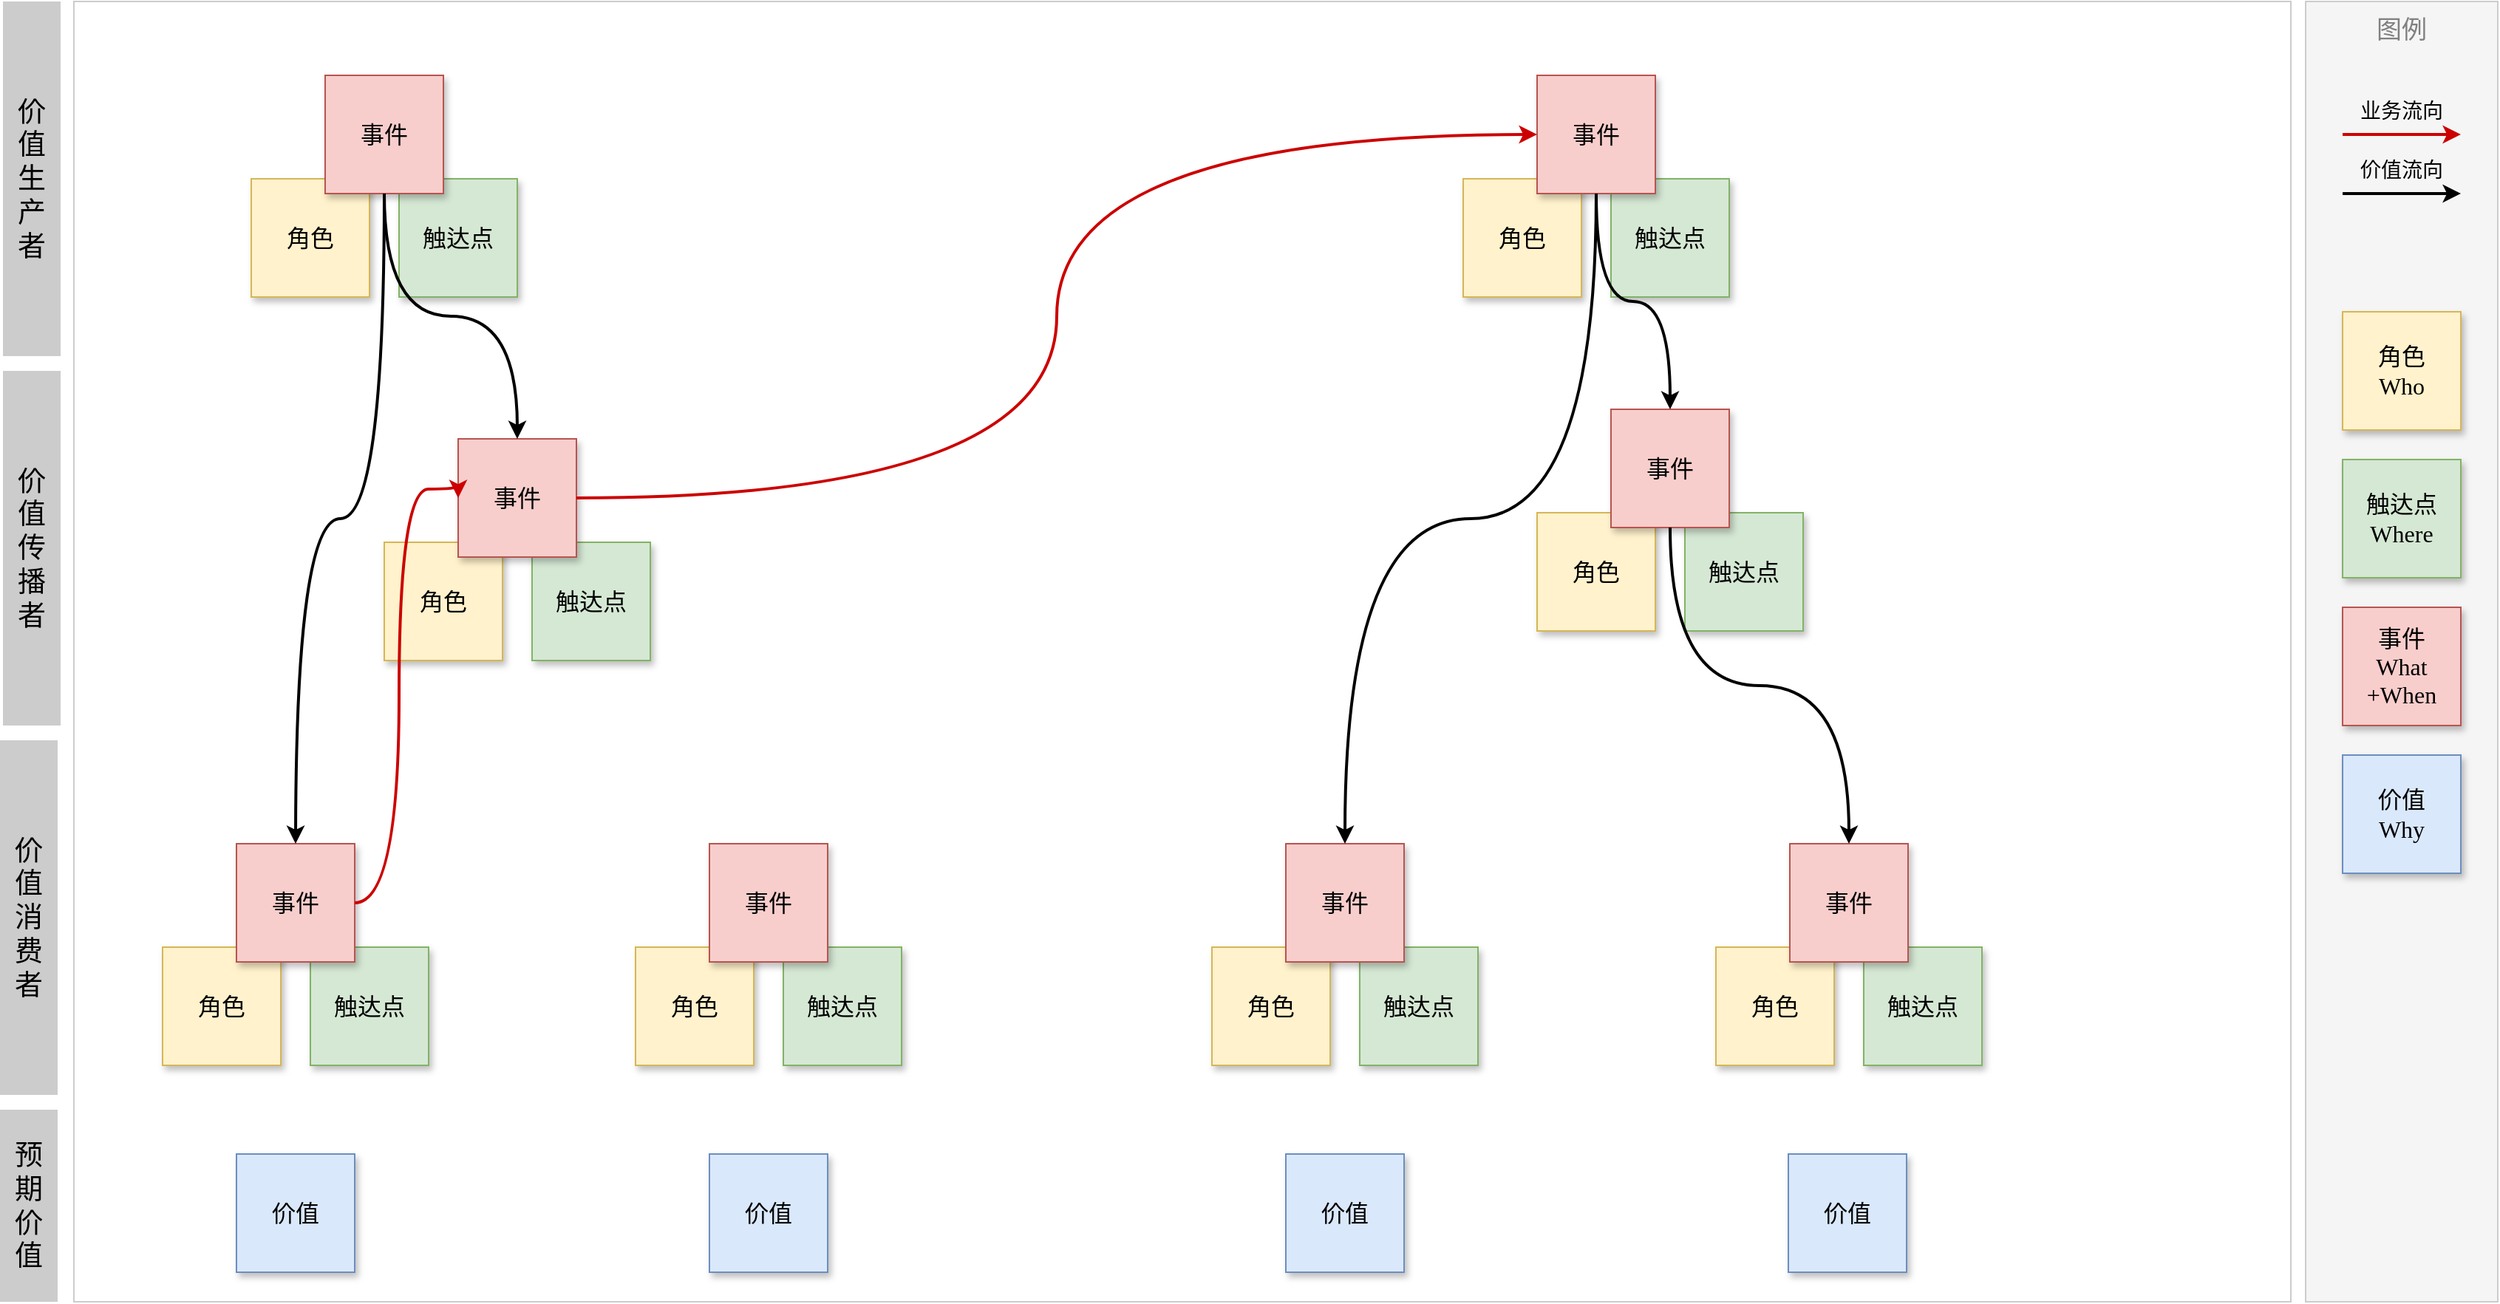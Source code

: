 <mxfile version="15.2.7" type="device" pages="2"><diagram id="4Q9TF3lznDVTkEvCDdlb" name="价值故事"><mxGraphModel dx="1580" dy="2362" grid="1" gridSize="10" guides="1" tooltips="1" connect="1" arrows="1" fold="1" page="1" pageScale="1" pageWidth="827" pageHeight="1169" math="0" shadow="0"><root><mxCell id="0"/><mxCell id="1" parent="0"/><mxCell id="bpDGhnPp3fPbOnquEx1t-83" value="" style="rounded=0;whiteSpace=wrap;html=1;sketch=0;fontFamily=京东朗正体;fontSize=19;strokeWidth=1;fillColor=none;strokeColor=#CCCCCC;" parent="1" vertex="1"><mxGeometry x="130" y="-860" width="1500" height="880" as="geometry"/></mxCell><mxCell id="bpDGhnPp3fPbOnquEx1t-13" value="" style="group" parent="1" vertex="1" connectable="0"><mxGeometry x="1640" y="-860" width="130" height="880" as="geometry"/></mxCell><mxCell id="bpDGhnPp3fPbOnquEx1t-1" value="" style="rounded=0;whiteSpace=wrap;html=1;shadow=0;glass=0;sketch=0;fontFamily=京东朗正;fontSize=16;fillColor=#f5f5f5;strokeWidth=1;strokeColor=#CCCCCC;fontColor=#333333;" parent="bpDGhnPp3fPbOnquEx1t-13" vertex="1"><mxGeometry width="130" height="880" as="geometry"/></mxCell><mxCell id="3SkN5idlx2916w4DAsXx-9" value="角色&lt;br&gt;Who" style="whiteSpace=wrap;html=1;aspect=fixed;fillColor=#fff2cc;strokeColor=#d6b656;shadow=1;sketch=0;glass=0;fontSize=16;fontFamily=京东朗正体;" parent="bpDGhnPp3fPbOnquEx1t-13" vertex="1"><mxGeometry x="25" y="210" width="80" height="80" as="geometry"/></mxCell><mxCell id="3SkN5idlx2916w4DAsXx-10" value="事件&lt;br&gt;What&lt;br&gt;+When" style="whiteSpace=wrap;html=1;aspect=fixed;fillColor=#f8cecc;strokeColor=#b85450;shadow=1;sketch=0;glass=0;fontSize=16;fontFamily=京东朗正体;" parent="bpDGhnPp3fPbOnquEx1t-13" vertex="1"><mxGeometry x="25" y="410" width="80" height="80" as="geometry"/></mxCell><mxCell id="3SkN5idlx2916w4DAsXx-11" value="价值&lt;br&gt;Why" style="whiteSpace=wrap;html=1;aspect=fixed;fillColor=#dae8fc;strokeColor=#6c8ebf;shadow=1;sketch=0;glass=0;fontSize=16;fontFamily=京东朗正体;" parent="bpDGhnPp3fPbOnquEx1t-13" vertex="1"><mxGeometry x="25" y="510" width="80" height="80" as="geometry"/></mxCell><mxCell id="3SkN5idlx2916w4DAsXx-13" value="触达点&lt;br&gt;Where" style="whiteSpace=wrap;html=1;aspect=fixed;fillColor=#d5e8d4;strokeColor=#82b366;shadow=1;sketch=0;glass=0;fontSize=16;fontFamily=京东朗正体;" parent="bpDGhnPp3fPbOnquEx1t-13" vertex="1"><mxGeometry x="25" y="310" width="80" height="80" as="geometry"/></mxCell><mxCell id="bpDGhnPp3fPbOnquEx1t-4" value="图例" style="text;html=1;strokeColor=none;fillColor=none;align=center;verticalAlign=middle;whiteSpace=wrap;rounded=0;sketch=0;fontFamily=京东朗正体;fontSize=17;fontColor=#808080;" parent="bpDGhnPp3fPbOnquEx1t-13" vertex="1"><mxGeometry width="130" height="40" as="geometry"/></mxCell><mxCell id="bpDGhnPp3fPbOnquEx1t-8" value="" style="curved=1;endArrow=classic;html=1;fontFamily=京东朗正;fontSize=16;strokeColor=#000000;strokeWidth=2;sketch=0;anchorPointDirection=1;exitX=1;exitY=0.5;exitDx=0;exitDy=0;edgeStyle=orthogonalEdgeStyle;" parent="bpDGhnPp3fPbOnquEx1t-13" edge="1"><mxGeometry width="50" height="50" relative="1" as="geometry"><mxPoint x="25" y="130" as="sourcePoint"/><mxPoint x="105" y="130" as="targetPoint"/></mxGeometry></mxCell><mxCell id="bpDGhnPp3fPbOnquEx1t-9" value="价值流向" style="text;html=1;strokeColor=none;fillColor=none;align=center;verticalAlign=middle;whiteSpace=wrap;rounded=0;sketch=0;fontFamily=京东朗正体;fontSize=14;fontColor=#000000;" parent="bpDGhnPp3fPbOnquEx1t-13" vertex="1"><mxGeometry y="105" width="130" height="20" as="geometry"/></mxCell><mxCell id="bpDGhnPp3fPbOnquEx1t-10" value="" style="curved=1;endArrow=classic;html=1;fontFamily=京东朗正;fontSize=16;strokeColor=#CC0000;strokeWidth=2;sketch=0;anchorPointDirection=1;exitX=1;exitY=0.5;exitDx=0;exitDy=0;edgeStyle=orthogonalEdgeStyle;" parent="bpDGhnPp3fPbOnquEx1t-13" edge="1"><mxGeometry width="50" height="50" relative="1" as="geometry"><mxPoint x="25" y="90" as="sourcePoint"/><mxPoint x="105" y="90" as="targetPoint"/></mxGeometry></mxCell><mxCell id="bpDGhnPp3fPbOnquEx1t-11" value="业务流向" style="text;html=1;strokeColor=none;fillColor=none;align=center;verticalAlign=middle;whiteSpace=wrap;rounded=0;sketch=0;fontFamily=京东朗正体;fontSize=14;fontColor=#000000;" parent="bpDGhnPp3fPbOnquEx1t-13" vertex="1"><mxGeometry y="65" width="130" height="20" as="geometry"/></mxCell><mxCell id="bpDGhnPp3fPbOnquEx1t-30" value="价值" style="whiteSpace=wrap;html=1;aspect=fixed;fillColor=#dae8fc;strokeColor=#6c8ebf;shadow=1;sketch=0;glass=0;fontSize=16;fontFamily=京东朗正体;" parent="1" vertex="1"><mxGeometry x="240" y="-80" width="80" height="80" as="geometry"/></mxCell><mxCell id="bpDGhnPp3fPbOnquEx1t-31" value="价值" style="whiteSpace=wrap;html=1;aspect=fixed;fillColor=#dae8fc;strokeColor=#6c8ebf;shadow=1;sketch=0;glass=0;fontSize=16;fontFamily=京东朗正体;" parent="1" vertex="1"><mxGeometry x="560" y="-80" width="80" height="80" as="geometry"/></mxCell><mxCell id="bpDGhnPp3fPbOnquEx1t-32" value="价值" style="whiteSpace=wrap;html=1;aspect=fixed;fillColor=#dae8fc;strokeColor=#6c8ebf;shadow=1;sketch=0;glass=0;fontSize=16;fontFamily=京东朗正体;" parent="1" vertex="1"><mxGeometry x="950" y="-80" width="80" height="80" as="geometry"/></mxCell><mxCell id="bpDGhnPp3fPbOnquEx1t-33" value="价值" style="whiteSpace=wrap;html=1;aspect=fixed;fillColor=#dae8fc;strokeColor=#6c8ebf;shadow=1;sketch=0;glass=0;fontSize=16;fontFamily=京东朗正体;" parent="1" vertex="1"><mxGeometry x="1290" y="-80" width="80" height="80" as="geometry"/></mxCell><mxCell id="bpDGhnPp3fPbOnquEx1t-35" value="预期价值" style="rounded=0;whiteSpace=wrap;html=1;sketch=0;fontFamily=京东朗正体;fontSize=19;fontColor=#000000;strokeColor=none;strokeWidth=1;fillColor=#CCCCCC;" parent="1" vertex="1"><mxGeometry x="80" y="-110" width="39" height="130" as="geometry"/></mxCell><mxCell id="bpDGhnPp3fPbOnquEx1t-36" value="价值消费者" style="rounded=0;whiteSpace=wrap;html=1;sketch=0;fontFamily=京东朗正体;fontSize=19;fontColor=#000000;strokeColor=none;strokeWidth=1;fillColor=#CCCCCC;" parent="1" vertex="1"><mxGeometry x="80" y="-360" width="39" height="240" as="geometry"/></mxCell><mxCell id="bpDGhnPp3fPbOnquEx1t-41" value="" style="group" parent="1" vertex="1" connectable="0"><mxGeometry x="190" y="-290" width="180" height="150" as="geometry"/></mxCell><mxCell id="bpDGhnPp3fPbOnquEx1t-37" value="角色" style="whiteSpace=wrap;html=1;aspect=fixed;fillColor=#fff2cc;strokeColor=#d6b656;shadow=1;sketch=0;glass=0;fontSize=16;fontFamily=京东朗正体;" parent="bpDGhnPp3fPbOnquEx1t-41" vertex="1"><mxGeometry y="70" width="80" height="80" as="geometry"/></mxCell><mxCell id="bpDGhnPp3fPbOnquEx1t-39" value="触达点" style="whiteSpace=wrap;html=1;aspect=fixed;fillColor=#d5e8d4;strokeColor=#82b366;shadow=1;sketch=0;glass=0;fontSize=16;fontFamily=京东朗正体;" parent="bpDGhnPp3fPbOnquEx1t-41" vertex="1"><mxGeometry x="100" y="70" width="80" height="80" as="geometry"/></mxCell><mxCell id="bpDGhnPp3fPbOnquEx1t-40" value="事件" style="whiteSpace=wrap;html=1;aspect=fixed;fillColor=#f8cecc;strokeColor=#b85450;shadow=1;sketch=0;glass=0;fontSize=16;fontFamily=京东朗正体;" parent="bpDGhnPp3fPbOnquEx1t-41" vertex="1"><mxGeometry x="50" width="80" height="80" as="geometry"/></mxCell><mxCell id="bpDGhnPp3fPbOnquEx1t-42" value="" style="group" parent="1" vertex="1" connectable="0"><mxGeometry x="510" y="-290" width="180" height="150" as="geometry"/></mxCell><mxCell id="bpDGhnPp3fPbOnquEx1t-43" value="角色" style="whiteSpace=wrap;html=1;aspect=fixed;fillColor=#fff2cc;strokeColor=#d6b656;shadow=1;sketch=0;glass=0;fontSize=16;fontFamily=京东朗正体;" parent="bpDGhnPp3fPbOnquEx1t-42" vertex="1"><mxGeometry y="70" width="80" height="80" as="geometry"/></mxCell><mxCell id="bpDGhnPp3fPbOnquEx1t-44" value="触达点" style="whiteSpace=wrap;html=1;aspect=fixed;fillColor=#d5e8d4;strokeColor=#82b366;shadow=1;sketch=0;glass=0;fontSize=16;fontFamily=京东朗正体;" parent="bpDGhnPp3fPbOnquEx1t-42" vertex="1"><mxGeometry x="100" y="70" width="80" height="80" as="geometry"/></mxCell><mxCell id="bpDGhnPp3fPbOnquEx1t-45" value="事件" style="whiteSpace=wrap;html=1;aspect=fixed;fillColor=#f8cecc;strokeColor=#b85450;shadow=1;sketch=0;glass=0;fontSize=16;fontFamily=京东朗正体;" parent="bpDGhnPp3fPbOnquEx1t-42" vertex="1"><mxGeometry x="50" width="80" height="80" as="geometry"/></mxCell><mxCell id="bpDGhnPp3fPbOnquEx1t-46" value="" style="group" parent="1" vertex="1" connectable="0"><mxGeometry x="900" y="-290" width="180" height="150" as="geometry"/></mxCell><mxCell id="bpDGhnPp3fPbOnquEx1t-47" value="角色" style="whiteSpace=wrap;html=1;aspect=fixed;fillColor=#fff2cc;strokeColor=#d6b656;shadow=1;sketch=0;glass=0;fontSize=16;fontFamily=京东朗正体;" parent="bpDGhnPp3fPbOnquEx1t-46" vertex="1"><mxGeometry y="70" width="80" height="80" as="geometry"/></mxCell><mxCell id="bpDGhnPp3fPbOnquEx1t-48" value="触达点" style="whiteSpace=wrap;html=1;aspect=fixed;fillColor=#d5e8d4;strokeColor=#82b366;shadow=1;sketch=0;glass=0;fontSize=16;fontFamily=京东朗正体;" parent="bpDGhnPp3fPbOnquEx1t-46" vertex="1"><mxGeometry x="100" y="70" width="80" height="80" as="geometry"/></mxCell><mxCell id="bpDGhnPp3fPbOnquEx1t-49" value="事件" style="whiteSpace=wrap;html=1;aspect=fixed;fillColor=#f8cecc;strokeColor=#b85450;shadow=1;sketch=0;glass=0;fontSize=16;fontFamily=京东朗正体;" parent="bpDGhnPp3fPbOnquEx1t-46" vertex="1"><mxGeometry x="50" width="80" height="80" as="geometry"/></mxCell><mxCell id="bpDGhnPp3fPbOnquEx1t-50" value="" style="group" parent="1" vertex="1" connectable="0"><mxGeometry x="1241" y="-290" width="180" height="150" as="geometry"/></mxCell><mxCell id="bpDGhnPp3fPbOnquEx1t-51" value="角色" style="whiteSpace=wrap;html=1;aspect=fixed;fillColor=#fff2cc;strokeColor=#d6b656;shadow=1;sketch=0;glass=0;fontSize=16;fontFamily=京东朗正体;" parent="bpDGhnPp3fPbOnquEx1t-50" vertex="1"><mxGeometry y="70" width="80" height="80" as="geometry"/></mxCell><mxCell id="bpDGhnPp3fPbOnquEx1t-52" value="触达点" style="whiteSpace=wrap;html=1;aspect=fixed;fillColor=#d5e8d4;strokeColor=#82b366;shadow=1;sketch=0;glass=0;fontSize=16;fontFamily=京东朗正体;" parent="bpDGhnPp3fPbOnquEx1t-50" vertex="1"><mxGeometry x="100" y="70" width="80" height="80" as="geometry"/></mxCell><mxCell id="bpDGhnPp3fPbOnquEx1t-53" value="事件" style="whiteSpace=wrap;html=1;aspect=fixed;fillColor=#f8cecc;strokeColor=#b85450;shadow=1;sketch=0;glass=0;fontSize=16;fontFamily=京东朗正体;" parent="bpDGhnPp3fPbOnquEx1t-50" vertex="1"><mxGeometry x="50" width="80" height="80" as="geometry"/></mxCell><mxCell id="bpDGhnPp3fPbOnquEx1t-54" value="" style="group" parent="1" vertex="1" connectable="0"><mxGeometry x="340" y="-564" width="180" height="150" as="geometry"/></mxCell><mxCell id="bpDGhnPp3fPbOnquEx1t-55" value="角色" style="whiteSpace=wrap;html=1;aspect=fixed;fillColor=#fff2cc;strokeColor=#d6b656;shadow=1;sketch=0;glass=0;fontSize=16;fontFamily=京东朗正体;" parent="bpDGhnPp3fPbOnquEx1t-54" vertex="1"><mxGeometry y="70" width="80" height="80" as="geometry"/></mxCell><mxCell id="bpDGhnPp3fPbOnquEx1t-56" value="触达点" style="whiteSpace=wrap;html=1;aspect=fixed;fillColor=#d5e8d4;strokeColor=#82b366;shadow=1;sketch=0;glass=0;fontSize=16;fontFamily=京东朗正体;" parent="bpDGhnPp3fPbOnquEx1t-54" vertex="1"><mxGeometry x="100" y="70" width="80" height="80" as="geometry"/></mxCell><mxCell id="bpDGhnPp3fPbOnquEx1t-57" value="事件" style="whiteSpace=wrap;html=1;aspect=fixed;fillColor=#f8cecc;strokeColor=#b85450;shadow=1;sketch=0;glass=0;fontSize=16;fontFamily=京东朗正体;" parent="bpDGhnPp3fPbOnquEx1t-54" vertex="1"><mxGeometry x="50" width="80" height="80" as="geometry"/></mxCell><mxCell id="bpDGhnPp3fPbOnquEx1t-58" value="" style="group" parent="1" vertex="1" connectable="0"><mxGeometry x="250" y="-810" width="180" height="150" as="geometry"/></mxCell><mxCell id="bpDGhnPp3fPbOnquEx1t-59" value="角色" style="whiteSpace=wrap;html=1;aspect=fixed;fillColor=#fff2cc;strokeColor=#d6b656;shadow=1;sketch=0;glass=0;fontSize=16;fontFamily=京东朗正体;" parent="bpDGhnPp3fPbOnquEx1t-58" vertex="1"><mxGeometry y="70" width="80" height="80" as="geometry"/></mxCell><mxCell id="bpDGhnPp3fPbOnquEx1t-60" value="触达点" style="whiteSpace=wrap;html=1;aspect=fixed;fillColor=#d5e8d4;strokeColor=#82b366;shadow=1;sketch=0;glass=0;fontSize=16;fontFamily=京东朗正体;" parent="bpDGhnPp3fPbOnquEx1t-58" vertex="1"><mxGeometry x="100" y="70" width="80" height="80" as="geometry"/></mxCell><mxCell id="bpDGhnPp3fPbOnquEx1t-61" value="事件" style="whiteSpace=wrap;html=1;aspect=fixed;fillColor=#f8cecc;strokeColor=#b85450;shadow=1;sketch=0;glass=0;fontSize=16;fontFamily=京东朗正体;" parent="bpDGhnPp3fPbOnquEx1t-58" vertex="1"><mxGeometry x="50" width="80" height="80" as="geometry"/></mxCell><mxCell id="bpDGhnPp3fPbOnquEx1t-62" value="" style="curved=1;endArrow=classic;html=1;fontFamily=京东朗正;fontSize=16;strokeColor=#000000;strokeWidth=2;sketch=0;anchorPointDirection=1;exitX=0.5;exitY=1;exitDx=0;exitDy=0;entryX=0.5;entryY=0;entryDx=0;entryDy=0;edgeStyle=orthogonalEdgeStyle;" parent="1" source="bpDGhnPp3fPbOnquEx1t-61" target="bpDGhnPp3fPbOnquEx1t-57" edge="1"><mxGeometry width="50" height="50" relative="1" as="geometry"><mxPoint x="660.0" y="-620" as="sourcePoint"/><mxPoint x="740.0" y="-620" as="targetPoint"/></mxGeometry></mxCell><mxCell id="bpDGhnPp3fPbOnquEx1t-63" value="" style="curved=1;endArrow=classic;html=1;fontFamily=京东朗正;fontSize=16;strokeColor=#000000;strokeWidth=2;sketch=0;anchorPointDirection=1;exitX=0.5;exitY=1;exitDx=0;exitDy=0;edgeStyle=orthogonalEdgeStyle;" parent="1" source="bpDGhnPp3fPbOnquEx1t-61" edge="1"><mxGeometry width="50" height="50" relative="1" as="geometry"><mxPoint x="350" y="-750" as="sourcePoint"/><mxPoint x="280" y="-290" as="targetPoint"/></mxGeometry></mxCell><mxCell id="bpDGhnPp3fPbOnquEx1t-64" value="" style="group" parent="1" vertex="1" connectable="0"><mxGeometry x="1070" y="-810" width="180" height="150" as="geometry"/></mxCell><mxCell id="bpDGhnPp3fPbOnquEx1t-65" value="角色" style="whiteSpace=wrap;html=1;aspect=fixed;fillColor=#fff2cc;strokeColor=#d6b656;shadow=1;sketch=0;glass=0;fontSize=16;fontFamily=京东朗正体;" parent="bpDGhnPp3fPbOnquEx1t-64" vertex="1"><mxGeometry y="70" width="80" height="80" as="geometry"/></mxCell><mxCell id="bpDGhnPp3fPbOnquEx1t-66" value="触达点" style="whiteSpace=wrap;html=1;aspect=fixed;fillColor=#d5e8d4;strokeColor=#82b366;shadow=1;sketch=0;glass=0;fontSize=16;fontFamily=京东朗正体;" parent="bpDGhnPp3fPbOnquEx1t-64" vertex="1"><mxGeometry x="100" y="70" width="80" height="80" as="geometry"/></mxCell><mxCell id="bpDGhnPp3fPbOnquEx1t-67" value="事件" style="whiteSpace=wrap;html=1;aspect=fixed;fillColor=#f8cecc;strokeColor=#b85450;shadow=1;sketch=0;glass=0;fontSize=16;fontFamily=京东朗正体;" parent="bpDGhnPp3fPbOnquEx1t-64" vertex="1"><mxGeometry x="50" width="80" height="80" as="geometry"/></mxCell><mxCell id="bpDGhnPp3fPbOnquEx1t-68" value="" style="group" parent="1" vertex="1" connectable="0"><mxGeometry x="1120" y="-584" width="180" height="150" as="geometry"/></mxCell><mxCell id="bpDGhnPp3fPbOnquEx1t-69" value="角色" style="whiteSpace=wrap;html=1;aspect=fixed;fillColor=#fff2cc;strokeColor=#d6b656;shadow=1;sketch=0;glass=0;fontSize=16;fontFamily=京东朗正体;" parent="bpDGhnPp3fPbOnquEx1t-68" vertex="1"><mxGeometry y="70" width="80" height="80" as="geometry"/></mxCell><mxCell id="bpDGhnPp3fPbOnquEx1t-70" value="触达点" style="whiteSpace=wrap;html=1;aspect=fixed;fillColor=#d5e8d4;strokeColor=#82b366;shadow=1;sketch=0;glass=0;fontSize=16;fontFamily=京东朗正体;" parent="bpDGhnPp3fPbOnquEx1t-68" vertex="1"><mxGeometry x="100" y="70" width="80" height="80" as="geometry"/></mxCell><mxCell id="bpDGhnPp3fPbOnquEx1t-71" value="事件" style="whiteSpace=wrap;html=1;aspect=fixed;fillColor=#f8cecc;strokeColor=#b85450;shadow=1;sketch=0;glass=0;fontSize=16;fontFamily=京东朗正体;" parent="bpDGhnPp3fPbOnquEx1t-68" vertex="1"><mxGeometry x="50" width="80" height="80" as="geometry"/></mxCell><mxCell id="bpDGhnPp3fPbOnquEx1t-76" value="" style="curved=1;endArrow=classic;html=1;fontFamily=京东朗正;fontSize=16;strokeColor=#000000;strokeWidth=2;sketch=0;anchorPointDirection=1;exitX=0.5;exitY=1;exitDx=0;exitDy=0;entryX=0.5;entryY=0;entryDx=0;entryDy=0;edgeStyle=orthogonalEdgeStyle;" parent="1" source="bpDGhnPp3fPbOnquEx1t-67" target="bpDGhnPp3fPbOnquEx1t-71" edge="1"><mxGeometry width="50" height="50" relative="1" as="geometry"><mxPoint x="350" y="-750" as="sourcePoint"/><mxPoint x="440" y="-560" as="targetPoint"/></mxGeometry></mxCell><mxCell id="bpDGhnPp3fPbOnquEx1t-77" value="" style="curved=1;endArrow=classic;html=1;fontFamily=京东朗正;fontSize=16;strokeColor=#000000;strokeWidth=2;sketch=0;anchorPointDirection=1;exitX=0.5;exitY=1;exitDx=0;exitDy=0;entryX=0.5;entryY=0;entryDx=0;entryDy=0;edgeStyle=orthogonalEdgeStyle;" parent="1" source="bpDGhnPp3fPbOnquEx1t-71" target="bpDGhnPp3fPbOnquEx1t-53" edge="1"><mxGeometry width="50" height="50" relative="1" as="geometry"><mxPoint x="1170" y="-750" as="sourcePoint"/><mxPoint x="1220" y="-580" as="targetPoint"/></mxGeometry></mxCell><mxCell id="bpDGhnPp3fPbOnquEx1t-78" value="" style="curved=1;endArrow=classic;html=1;fontFamily=京东朗正;fontSize=16;strokeColor=#000000;strokeWidth=2;sketch=0;anchorPointDirection=1;exitX=0.5;exitY=1;exitDx=0;exitDy=0;edgeStyle=orthogonalEdgeStyle;entryX=0.5;entryY=0;entryDx=0;entryDy=0;" parent="1" source="bpDGhnPp3fPbOnquEx1t-67" target="bpDGhnPp3fPbOnquEx1t-49" edge="1"><mxGeometry width="50" height="50" relative="1" as="geometry"><mxPoint x="1220" y="-500" as="sourcePoint"/><mxPoint x="1050" y="-330" as="targetPoint"/></mxGeometry></mxCell><mxCell id="bpDGhnPp3fPbOnquEx1t-79" value="" style="curved=1;endArrow=classic;html=1;fontFamily=京东朗正;fontSize=16;strokeColor=#CC0000;strokeWidth=2;sketch=0;anchorPointDirection=1;exitX=1;exitY=0.5;exitDx=0;exitDy=0;edgeStyle=orthogonalEdgeStyle;entryX=0;entryY=0.5;entryDx=0;entryDy=0;" parent="1" source="bpDGhnPp3fPbOnquEx1t-57" target="bpDGhnPp3fPbOnquEx1t-67" edge="1"><mxGeometry width="50" height="50" relative="1" as="geometry"><mxPoint x="660.0" y="-650" as="sourcePoint"/><mxPoint x="905" y="-650" as="targetPoint"/></mxGeometry></mxCell><mxCell id="bpDGhnPp3fPbOnquEx1t-80" value="" style="curved=1;endArrow=classic;html=1;fontFamily=京东朗正;fontSize=16;strokeColor=#CC0000;strokeWidth=2;sketch=0;anchorPointDirection=1;exitX=1;exitY=0.5;exitDx=0;exitDy=0;edgeStyle=orthogonalEdgeStyle;entryX=0;entryY=0.5;entryDx=0;entryDy=0;" parent="1" source="bpDGhnPp3fPbOnquEx1t-40" target="bpDGhnPp3fPbOnquEx1t-57" edge="1"><mxGeometry width="50" height="50" relative="1" as="geometry"><mxPoint x="480" y="-520" as="sourcePoint"/><mxPoint x="1130" y="-790" as="targetPoint"/><Array as="points"><mxPoint x="350" y="-250"/><mxPoint x="350" y="-530"/></Array></mxGeometry></mxCell><mxCell id="bpDGhnPp3fPbOnquEx1t-81" value="价值传播者" style="rounded=0;whiteSpace=wrap;html=1;sketch=0;fontFamily=京东朗正体;fontSize=19;fontColor=#000000;strokeColor=none;strokeWidth=1;fillColor=#CCCCCC;" parent="1" vertex="1"><mxGeometry x="82" y="-610" width="39" height="240" as="geometry"/></mxCell><mxCell id="bpDGhnPp3fPbOnquEx1t-82" value="价值生产者" style="rounded=0;whiteSpace=wrap;html=1;sketch=0;fontFamily=京东朗正体;fontSize=19;fontColor=#000000;strokeColor=none;strokeWidth=1;fillColor=#CCCCCC;" parent="1" vertex="1"><mxGeometry x="82" y="-860" width="39" height="240" as="geometry"/></mxCell></root></mxGraphModel></diagram><diagram name="领域故事" id="5EuLv_1qztmJRpXk5cUI"><mxGraphModel dx="1843" dy="2561" grid="1" gridSize="10" guides="1" tooltips="1" connect="1" arrows="1" fold="1" page="1" pageScale="1" pageWidth="827" pageHeight="1169" math="0" shadow="0"><root><mxCell id="u30Eq78EmsPnJdgFToXr-0"/><mxCell id="u30Eq78EmsPnJdgFToXr-1" parent="u30Eq78EmsPnJdgFToXr-0"/><mxCell id="5rHZGvarsXiVJbwUiGUU-30" value="" style="rounded=0;whiteSpace=wrap;html=1;sketch=0;fontFamily=京东朗正体;fontSize=19;strokeWidth=1;fillColor=none;strokeColor=#CCCCCC;" parent="u30Eq78EmsPnJdgFToXr-1" vertex="1"><mxGeometry x="210" y="-860" width="290" height="880" as="geometry"/></mxCell><mxCell id="u30Eq78EmsPnJdgFToXr-2" value="" style="rounded=0;whiteSpace=wrap;html=1;sketch=0;fontFamily=京东朗正体;fontSize=19;strokeWidth=1;fillColor=none;strokeColor=#CCCCCC;" parent="u30Eq78EmsPnJdgFToXr-1" vertex="1"><mxGeometry x="1340" y="-860" width="290" height="880" as="geometry"/></mxCell><mxCell id="u30Eq78EmsPnJdgFToXr-101" value="价值" style="whiteSpace=wrap;html=1;aspect=fixed;fillColor=#dae8fc;strokeColor=#6c8ebf;shadow=1;sketch=0;glass=0;fontSize=16;fontFamily=京东朗正体;" parent="u30Eq78EmsPnJdgFToXr-1" vertex="1"><mxGeometry x="1400" y="-620" width="80" height="80" as="geometry"/></mxCell><mxCell id="5rHZGvarsXiVJbwUiGUU-0" value="角色" style="whiteSpace=wrap;html=1;aspect=fixed;fillColor=#fff2cc;strokeColor=#d6b656;shadow=1;sketch=0;glass=0;fontSize=16;fontFamily=京东朗正体;" parent="u30Eq78EmsPnJdgFToXr-1" vertex="1"><mxGeometry x="1500" y="-620" width="80" height="80" as="geometry"/></mxCell><mxCell id="u30Eq78EmsPnJdgFToXr-3" value="" style="rounded=0;whiteSpace=wrap;html=1;shadow=0;glass=0;sketch=1;fontFamily=京东朗正;fontSize=16;fillColor=#E6E6E6;strokeWidth=1;strokeColor=#E6E6E6;" parent="u30Eq78EmsPnJdgFToXr-1" vertex="1"><mxGeometry x="1180" y="-860" width="120" height="880" as="geometry"/></mxCell><mxCell id="u30Eq78EmsPnJdgFToXr-83" value="" style="group;fillColor=default;" parent="u30Eq78EmsPnJdgFToXr-1" vertex="1" connectable="0"><mxGeometry x="1640" y="-860" width="130" height="880" as="geometry"/></mxCell><mxCell id="u30Eq78EmsPnJdgFToXr-84" value="" style="rounded=0;whiteSpace=wrap;html=1;shadow=0;glass=0;sketch=0;fontFamily=京东朗正;fontSize=16;fillColor=#f5f5f5;strokeWidth=1;strokeColor=#CCCCCC;fontColor=#333333;" parent="u30Eq78EmsPnJdgFToXr-83" vertex="1"><mxGeometry width="130" height="880" as="geometry"/></mxCell><mxCell id="u30Eq78EmsPnJdgFToXr-85" value="角色&lt;br&gt;Who" style="whiteSpace=wrap;html=1;aspect=fixed;fillColor=#fff2cc;strokeColor=#d6b656;shadow=1;sketch=0;glass=0;fontSize=16;fontFamily=京东朗正体;" parent="u30Eq78EmsPnJdgFToXr-83" vertex="1"><mxGeometry x="25" y="210" width="80" height="80" as="geometry"/></mxCell><mxCell id="u30Eq78EmsPnJdgFToXr-86" value="事件&lt;br&gt;What&lt;br&gt;+When" style="whiteSpace=wrap;html=1;aspect=fixed;fillColor=#f8cecc;strokeColor=#b85450;shadow=1;sketch=0;glass=0;fontSize=16;fontFamily=京东朗正体;" parent="u30Eq78EmsPnJdgFToXr-83" vertex="1"><mxGeometry x="25" y="410" width="80" height="80" as="geometry"/></mxCell><mxCell id="u30Eq78EmsPnJdgFToXr-87" value="价值&lt;br&gt;Why" style="whiteSpace=wrap;html=1;aspect=fixed;fillColor=#dae8fc;strokeColor=#6c8ebf;shadow=1;sketch=0;glass=0;fontSize=16;fontFamily=京东朗正体;" parent="u30Eq78EmsPnJdgFToXr-83" vertex="1"><mxGeometry x="25" y="510" width="80" height="80" as="geometry"/></mxCell><mxCell id="u30Eq78EmsPnJdgFToXr-88" value="触达点&lt;br&gt;Where" style="whiteSpace=wrap;html=1;aspect=fixed;fillColor=#d5e8d4;strokeColor=#82b366;shadow=1;sketch=0;glass=0;fontSize=16;fontFamily=京东朗正体;" parent="u30Eq78EmsPnJdgFToXr-83" vertex="1"><mxGeometry x="25" y="310" width="80" height="80" as="geometry"/></mxCell><mxCell id="u30Eq78EmsPnJdgFToXr-89" value="子域" style="rhombus;whiteSpace=wrap;html=1;aspect=fixed;fillColor=#fff2cc;strokeColor=#d6b656;shadow=1;sketch=0;glass=0;fontSize=16;fontFamily=京东朗正体;" parent="u30Eq78EmsPnJdgFToXr-83" vertex="1"><mxGeometry x="10" y="610" width="110" height="110" as="geometry"/></mxCell><mxCell id="u30Eq78EmsPnJdgFToXr-90" value="图例" style="text;html=1;strokeColor=none;fillColor=none;align=center;verticalAlign=middle;whiteSpace=wrap;rounded=0;sketch=0;fontFamily=京东朗正体;fontSize=17;fontColor=#808080;" parent="u30Eq78EmsPnJdgFToXr-83" vertex="1"><mxGeometry width="130" height="40" as="geometry"/></mxCell><mxCell id="u30Eq78EmsPnJdgFToXr-91" value="领域服务" style="rhombus;whiteSpace=wrap;html=1;aspect=fixed;fillColor=#dae8fc;strokeColor=#6c8ebf;shadow=1;sketch=0;glass=0;fontSize=16;fontFamily=京东朗正体;" parent="u30Eq78EmsPnJdgFToXr-83" vertex="1"><mxGeometry x="10" y="740" width="110" height="110" as="geometry"/></mxCell><mxCell id="u30Eq78EmsPnJdgFToXr-92" value="" style="curved=1;endArrow=classic;html=1;fontFamily=京东朗正;fontSize=16;strokeColor=#7EA6E0;strokeWidth=2;sketch=0;anchorPointDirection=1;exitX=1;exitY=0.5;exitDx=0;exitDy=0;edgeStyle=orthogonalEdgeStyle;" parent="u30Eq78EmsPnJdgFToXr-83" edge="1"><mxGeometry width="50" height="50" relative="1" as="geometry"><mxPoint x="25" y="170" as="sourcePoint"/><mxPoint x="105" y="170" as="targetPoint"/></mxGeometry></mxCell><mxCell id="u30Eq78EmsPnJdgFToXr-93" value="领域流程" style="text;html=1;strokeColor=none;fillColor=none;align=center;verticalAlign=middle;whiteSpace=wrap;rounded=0;sketch=0;fontFamily=京东朗正体;fontSize=14;fontColor=#000000;" parent="u30Eq78EmsPnJdgFToXr-83" vertex="1"><mxGeometry y="145" width="130" height="20" as="geometry"/></mxCell><mxCell id="u30Eq78EmsPnJdgFToXr-94" value="" style="curved=1;endArrow=classic;html=1;fontFamily=京东朗正;fontSize=16;strokeColor=#000000;strokeWidth=2;sketch=0;anchorPointDirection=1;exitX=1;exitY=0.5;exitDx=0;exitDy=0;edgeStyle=orthogonalEdgeStyle;" parent="u30Eq78EmsPnJdgFToXr-83" edge="1"><mxGeometry width="50" height="50" relative="1" as="geometry"><mxPoint x="25" y="130" as="sourcePoint"/><mxPoint x="105" y="130" as="targetPoint"/></mxGeometry></mxCell><mxCell id="u30Eq78EmsPnJdgFToXr-95" value="价值流向" style="text;html=1;strokeColor=none;fillColor=none;align=center;verticalAlign=middle;whiteSpace=wrap;rounded=0;sketch=0;fontFamily=京东朗正体;fontSize=14;fontColor=#000000;" parent="u30Eq78EmsPnJdgFToXr-83" vertex="1"><mxGeometry y="105" width="130" height="20" as="geometry"/></mxCell><mxCell id="u30Eq78EmsPnJdgFToXr-96" value="" style="curved=1;endArrow=classic;html=1;fontFamily=京东朗正;fontSize=16;strokeColor=#CC0000;strokeWidth=2;sketch=0;anchorPointDirection=1;exitX=1;exitY=0.5;exitDx=0;exitDy=0;edgeStyle=orthogonalEdgeStyle;" parent="u30Eq78EmsPnJdgFToXr-83" edge="1"><mxGeometry width="50" height="50" relative="1" as="geometry"><mxPoint x="25" y="90" as="sourcePoint"/><mxPoint x="105" y="90" as="targetPoint"/></mxGeometry></mxCell><mxCell id="u30Eq78EmsPnJdgFToXr-97" value="业务流向" style="text;html=1;strokeColor=none;fillColor=none;align=center;verticalAlign=middle;whiteSpace=wrap;rounded=0;sketch=0;fontFamily=京东朗正体;fontSize=14;fontColor=#000000;" parent="u30Eq78EmsPnJdgFToXr-83" vertex="1"><mxGeometry y="65" width="130" height="20" as="geometry"/></mxCell><mxCell id="5rHZGvarsXiVJbwUiGUU-7" value="内部事件" style="rounded=0;whiteSpace=wrap;html=1;sketch=0;fontFamily=京东朗正体;fontSize=19;fontColor=#FFFFFF;strokeColor=none;strokeWidth=1;fillColor=#CC0000;" parent="u30Eq78EmsPnJdgFToXr-83" vertex="1"><mxGeometry x="-300" width="290" height="40" as="geometry"/></mxCell><mxCell id="5rHZGvarsXiVJbwUiGUU-2" value="角色" style="whiteSpace=wrap;html=1;aspect=fixed;fillColor=#fff2cc;strokeColor=#d6b656;shadow=1;sketch=0;glass=0;fontSize=16;fontFamily=京东朗正体;" parent="u30Eq78EmsPnJdgFToXr-1" vertex="1"><mxGeometry x="1500" y="-374" width="80" height="80" as="geometry"/></mxCell><mxCell id="5rHZGvarsXiVJbwUiGUU-3" value="事件" style="whiteSpace=wrap;html=1;aspect=fixed;fillColor=#f8cecc;strokeColor=#b85450;shadow=1;sketch=0;glass=0;fontSize=16;fontFamily=京东朗正体;" parent="u30Eq78EmsPnJdgFToXr-1" vertex="1"><mxGeometry x="1450" y="-434" width="80" height="80" as="geometry"/></mxCell><mxCell id="5rHZGvarsXiVJbwUiGUU-5" value="角色" style="whiteSpace=wrap;html=1;aspect=fixed;fillColor=#fff2cc;strokeColor=#d6b656;shadow=1;sketch=0;glass=0;fontSize=16;fontFamily=京东朗正体;" parent="u30Eq78EmsPnJdgFToXr-1" vertex="1"><mxGeometry x="1500" y="-110" width="80" height="80" as="geometry"/></mxCell><mxCell id="5rHZGvarsXiVJbwUiGUU-6" value="事件" style="whiteSpace=wrap;html=1;aspect=fixed;fillColor=#f8cecc;strokeColor=#b85450;shadow=1;sketch=0;glass=0;fontSize=16;fontFamily=京东朗正体;" parent="u30Eq78EmsPnJdgFToXr-1" vertex="1"><mxGeometry x="1450" y="-170" width="80" height="80" as="geometry"/></mxCell><mxCell id="5rHZGvarsXiVJbwUiGUU-8" value="子域" style="rhombus;whiteSpace=wrap;html=1;aspect=fixed;fillColor=#fff2cc;strokeColor=#d6b656;shadow=1;sketch=0;glass=0;fontSize=16;fontFamily=京东朗正体;" parent="u30Eq78EmsPnJdgFToXr-1" vertex="1"><mxGeometry x="1186" y="-850" width="110" height="110" as="geometry"/></mxCell><mxCell id="5rHZGvarsXiVJbwUiGUU-9" value="领域服务" style="rhombus;whiteSpace=wrap;html=1;aspect=fixed;fillColor=#dae8fc;strokeColor=#6c8ebf;shadow=1;sketch=0;glass=0;fontSize=16;fontFamily=京东朗正体;" parent="u30Eq78EmsPnJdgFToXr-1" vertex="1"><mxGeometry x="1186" y="-185" width="110" height="110" as="geometry"/></mxCell><mxCell id="5rHZGvarsXiVJbwUiGUU-10" value="" style="rounded=0;whiteSpace=wrap;html=1;shadow=0;glass=0;sketch=1;fontFamily=京东朗正;fontSize=16;fillColor=#E6E6E6;strokeWidth=1;strokeColor=#E6E6E6;" parent="u30Eq78EmsPnJdgFToXr-1" vertex="1"><mxGeometry x="1020" y="-860" width="120" height="880" as="geometry"/></mxCell><mxCell id="5rHZGvarsXiVJbwUiGUU-11" value="子域" style="rhombus;whiteSpace=wrap;html=1;aspect=fixed;fillColor=#fff2cc;strokeColor=#d6b656;shadow=1;sketch=0;glass=0;fontSize=16;fontFamily=京东朗正体;" parent="u30Eq78EmsPnJdgFToXr-1" vertex="1"><mxGeometry x="1026" y="-850" width="110" height="110" as="geometry"/></mxCell><mxCell id="5rHZGvarsXiVJbwUiGUU-12" value="领域服务" style="rhombus;whiteSpace=wrap;html=1;aspect=fixed;fillColor=#dae8fc;strokeColor=#6c8ebf;shadow=1;sketch=0;glass=0;fontSize=16;fontFamily=京东朗正体;" parent="u30Eq78EmsPnJdgFToXr-1" vertex="1"><mxGeometry x="1026" y="-185" width="110" height="110" as="geometry"/></mxCell><mxCell id="5rHZGvarsXiVJbwUiGUU-13" value="" style="rounded=0;whiteSpace=wrap;html=1;shadow=0;glass=0;sketch=1;fontFamily=京东朗正;fontSize=16;fillColor=#E6E6E6;strokeWidth=1;strokeColor=#E6E6E6;" parent="u30Eq78EmsPnJdgFToXr-1" vertex="1"><mxGeometry x="860" y="-860" width="120" height="880" as="geometry"/></mxCell><mxCell id="5rHZGvarsXiVJbwUiGUU-14" value="子域" style="rhombus;whiteSpace=wrap;html=1;aspect=fixed;fillColor=#fff2cc;strokeColor=#d6b656;shadow=1;sketch=0;glass=0;fontSize=16;fontFamily=京东朗正体;" parent="u30Eq78EmsPnJdgFToXr-1" vertex="1"><mxGeometry x="866" y="-850" width="110" height="110" as="geometry"/></mxCell><mxCell id="5rHZGvarsXiVJbwUiGUU-15" value="领域服务" style="rhombus;whiteSpace=wrap;html=1;aspect=fixed;fillColor=#dae8fc;strokeColor=#6c8ebf;shadow=1;sketch=0;glass=0;fontSize=16;fontFamily=京东朗正体;" parent="u30Eq78EmsPnJdgFToXr-1" vertex="1"><mxGeometry x="866" y="-185" width="110" height="110" as="geometry"/></mxCell><mxCell id="5rHZGvarsXiVJbwUiGUU-16" value="" style="rounded=0;whiteSpace=wrap;html=1;shadow=0;glass=0;sketch=1;fontFamily=京东朗正;fontSize=16;fillColor=#E6E6E6;strokeWidth=1;strokeColor=#E6E6E6;" parent="u30Eq78EmsPnJdgFToXr-1" vertex="1"><mxGeometry x="700" y="-860" width="120" height="880" as="geometry"/></mxCell><mxCell id="5rHZGvarsXiVJbwUiGUU-17" value="子域" style="rhombus;whiteSpace=wrap;html=1;aspect=fixed;fillColor=#fff2cc;strokeColor=#d6b656;shadow=1;sketch=0;glass=0;fontSize=16;fontFamily=京东朗正体;" parent="u30Eq78EmsPnJdgFToXr-1" vertex="1"><mxGeometry x="706" y="-850" width="110" height="110" as="geometry"/></mxCell><mxCell id="5rHZGvarsXiVJbwUiGUU-18" value="领域服务" style="rhombus;whiteSpace=wrap;html=1;aspect=fixed;fillColor=#dae8fc;strokeColor=#6c8ebf;shadow=1;sketch=0;glass=0;fontSize=16;fontFamily=京东朗正体;" parent="u30Eq78EmsPnJdgFToXr-1" vertex="1"><mxGeometry x="706" y="-185" width="110" height="110" as="geometry"/></mxCell><mxCell id="5rHZGvarsXiVJbwUiGUU-19" value="" style="rounded=0;whiteSpace=wrap;html=1;shadow=0;glass=0;sketch=1;fontFamily=京东朗正;fontSize=16;fillColor=#E6E6E6;strokeWidth=1;strokeColor=#E6E6E6;" parent="u30Eq78EmsPnJdgFToXr-1" vertex="1"><mxGeometry x="540" y="-860" width="120" height="880" as="geometry"/></mxCell><mxCell id="5rHZGvarsXiVJbwUiGUU-20" value="子域" style="rhombus;whiteSpace=wrap;html=1;aspect=fixed;fillColor=#fff2cc;strokeColor=#d6b656;shadow=1;sketch=0;glass=0;fontSize=16;fontFamily=京东朗正体;" parent="u30Eq78EmsPnJdgFToXr-1" vertex="1"><mxGeometry x="546" y="-850" width="110" height="110" as="geometry"/></mxCell><mxCell id="5rHZGvarsXiVJbwUiGUU-21" value="领域服务" style="rhombus;whiteSpace=wrap;html=1;aspect=fixed;fillColor=#dae8fc;strokeColor=#6c8ebf;shadow=1;sketch=0;glass=0;fontSize=16;fontFamily=京东朗正体;" parent="u30Eq78EmsPnJdgFToXr-1" vertex="1"><mxGeometry x="546" y="-185" width="110" height="110" as="geometry"/></mxCell><mxCell id="5rHZGvarsXiVJbwUiGUU-22" value="领域服务" style="rhombus;whiteSpace=wrap;html=1;aspect=fixed;fillColor=#dae8fc;strokeColor=#6c8ebf;shadow=1;sketch=0;glass=0;fontSize=16;fontFamily=京东朗正体;" parent="u30Eq78EmsPnJdgFToXr-1" vertex="1"><mxGeometry x="546" y="-695" width="110" height="110" as="geometry"/></mxCell><mxCell id="5rHZGvarsXiVJbwUiGUU-23" value="领域服务" style="rhombus;whiteSpace=wrap;html=1;aspect=fixed;fillColor=#dae8fc;strokeColor=#6c8ebf;shadow=1;sketch=0;glass=0;fontSize=16;fontFamily=京东朗正体;" parent="u30Eq78EmsPnJdgFToXr-1" vertex="1"><mxGeometry x="707" y="-695" width="110" height="110" as="geometry"/></mxCell><mxCell id="5rHZGvarsXiVJbwUiGUU-24" value="领域服务" style="rhombus;whiteSpace=wrap;html=1;aspect=fixed;fillColor=#dae8fc;strokeColor=#6c8ebf;shadow=1;sketch=0;glass=0;fontSize=16;fontFamily=京东朗正体;" parent="u30Eq78EmsPnJdgFToXr-1" vertex="1"><mxGeometry x="866" y="-695" width="110" height="110" as="geometry"/></mxCell><mxCell id="5rHZGvarsXiVJbwUiGUU-25" value="领域服务" style="rhombus;whiteSpace=wrap;html=1;aspect=fixed;fillColor=#dae8fc;strokeColor=#6c8ebf;shadow=1;sketch=0;glass=0;fontSize=16;fontFamily=京东朗正体;" parent="u30Eq78EmsPnJdgFToXr-1" vertex="1"><mxGeometry x="1026" y="-695" width="110" height="110" as="geometry"/></mxCell><mxCell id="5rHZGvarsXiVJbwUiGUU-26" value="领域服务" style="rhombus;whiteSpace=wrap;html=1;aspect=fixed;fillColor=#dae8fc;strokeColor=#6c8ebf;shadow=1;sketch=0;glass=0;fontSize=16;fontFamily=京东朗正体;" parent="u30Eq78EmsPnJdgFToXr-1" vertex="1"><mxGeometry x="865" y="-449" width="110" height="110" as="geometry"/></mxCell><mxCell id="5rHZGvarsXiVJbwUiGUU-27" value="领域服务" style="rhombus;whiteSpace=wrap;html=1;aspect=fixed;fillColor=#dae8fc;strokeColor=#6c8ebf;shadow=1;sketch=0;glass=0;fontSize=16;fontFamily=京东朗正体;" parent="u30Eq78EmsPnJdgFToXr-1" vertex="1"><mxGeometry x="705" y="-449" width="110" height="110" as="geometry"/></mxCell><mxCell id="5rHZGvarsXiVJbwUiGUU-28" value="领域服务" style="rhombus;whiteSpace=wrap;html=1;aspect=fixed;fillColor=#dae8fc;strokeColor=#6c8ebf;shadow=1;sketch=0;glass=0;fontSize=16;fontFamily=京东朗正体;" parent="u30Eq78EmsPnJdgFToXr-1" vertex="1"><mxGeometry x="545" y="-449" width="110" height="110" as="geometry"/></mxCell><mxCell id="5rHZGvarsXiVJbwUiGUU-29" value="外部事件" style="rounded=0;whiteSpace=wrap;html=1;sketch=0;fontFamily=京东朗正体;fontSize=19;fontColor=#000000;strokeColor=none;strokeWidth=1;fillColor=#CCCCCC;" parent="u30Eq78EmsPnJdgFToXr-1" vertex="1"><mxGeometry x="210" y="-860" width="290" height="40" as="geometry"/></mxCell><mxCell id="u30Eq78EmsPnJdgFToXr-133" value="事件" style="whiteSpace=wrap;html=1;aspect=fixed;fillColor=#f8cecc;strokeColor=#b85450;shadow=1;sketch=0;glass=0;fontSize=16;fontFamily=京东朗正体;" parent="u30Eq78EmsPnJdgFToXr-1" vertex="1"><mxGeometry x="1450" y="-680" width="80" height="80" as="geometry"/></mxCell><mxCell id="TYQ6SSLMGxIP-lua0_pO-1" value="角色" style="whiteSpace=wrap;html=1;aspect=fixed;fillColor=#fff2cc;strokeColor=#d6b656;shadow=1;sketch=0;glass=0;fontSize=16;fontFamily=京东朗正体;" parent="u30Eq78EmsPnJdgFToXr-1" vertex="1"><mxGeometry x="260" y="-660" width="80" height="80" as="geometry"/></mxCell><mxCell id="TYQ6SSLMGxIP-lua0_pO-3" value="触达点" style="whiteSpace=wrap;html=1;aspect=fixed;fillColor=#d5e8d4;strokeColor=#82b366;shadow=1;sketch=0;glass=0;fontSize=16;fontFamily=京东朗正体;" parent="u30Eq78EmsPnJdgFToXr-1" vertex="1"><mxGeometry x="360" y="-660" width="80" height="80" as="geometry"/></mxCell><mxCell id="TYQ6SSLMGxIP-lua0_pO-2" value="事件" style="whiteSpace=wrap;html=1;aspect=fixed;fillColor=#f8cecc;strokeColor=#b85450;shadow=1;sketch=0;glass=0;fontSize=16;fontFamily=京东朗正体;" parent="u30Eq78EmsPnJdgFToXr-1" vertex="1"><mxGeometry x="310" y="-720" width="80" height="80" as="geometry"/></mxCell><mxCell id="TYQ6SSLMGxIP-lua0_pO-4" value="角色" style="whiteSpace=wrap;html=1;aspect=fixed;fillColor=#fff2cc;strokeColor=#d6b656;shadow=1;sketch=0;glass=0;fontSize=16;fontFamily=京东朗正体;" parent="u30Eq78EmsPnJdgFToXr-1" vertex="1"><mxGeometry x="265" y="-200" width="80" height="80" as="geometry"/></mxCell><mxCell id="TYQ6SSLMGxIP-lua0_pO-5" value="触达点" style="whiteSpace=wrap;html=1;aspect=fixed;fillColor=#d5e8d4;strokeColor=#82b366;shadow=1;sketch=0;glass=0;fontSize=16;fontFamily=京东朗正体;" parent="u30Eq78EmsPnJdgFToXr-1" vertex="1"><mxGeometry x="365" y="-200" width="80" height="80" as="geometry"/></mxCell><mxCell id="TYQ6SSLMGxIP-lua0_pO-6" value="事件" style="whiteSpace=wrap;html=1;aspect=fixed;fillColor=#f8cecc;strokeColor=#b85450;shadow=1;sketch=0;glass=0;fontSize=16;fontFamily=京东朗正体;" parent="u30Eq78EmsPnJdgFToXr-1" vertex="1"><mxGeometry x="315" y="-260" width="80" height="80" as="geometry"/></mxCell><mxCell id="TYQ6SSLMGxIP-lua0_pO-7" value="价值" style="whiteSpace=wrap;html=1;aspect=fixed;fillColor=#dae8fc;strokeColor=#6c8ebf;shadow=1;sketch=0;glass=0;fontSize=16;fontFamily=京东朗正体;" parent="u30Eq78EmsPnJdgFToXr-1" vertex="1"><mxGeometry x="315" y="-110" width="80" height="80" as="geometry"/></mxCell><mxCell id="TYQ6SSLMGxIP-lua0_pO-8" value="" style="curved=1;endArrow=classic;html=1;fontFamily=京东朗正;fontSize=16;strokeColor=#7EA6E0;strokeWidth=2;sketch=0;anchorPointDirection=1;edgeStyle=orthogonalEdgeStyle;" parent="u30Eq78EmsPnJdgFToXr-1" source="5rHZGvarsXiVJbwUiGUU-22" edge="1"><mxGeometry width="50" height="50" relative="1" as="geometry"><mxPoint x="1675" y="-680" as="sourcePoint"/><mxPoint x="710" y="-640" as="targetPoint"/></mxGeometry></mxCell><mxCell id="TYQ6SSLMGxIP-lua0_pO-9" value="" style="curved=1;endArrow=classic;html=1;fontFamily=京东朗正;fontSize=16;strokeColor=#7EA6E0;strokeWidth=2;sketch=0;anchorPointDirection=1;edgeStyle=orthogonalEdgeStyle;entryX=0;entryY=0.25;entryDx=0;entryDy=0;exitX=1;exitY=0.25;exitDx=0;exitDy=0;" parent="u30Eq78EmsPnJdgFToXr-1" source="5rHZGvarsXiVJbwUiGUU-16" target="5rHZGvarsXiVJbwUiGUU-13" edge="1"><mxGeometry width="50" height="50" relative="1" as="geometry"><mxPoint x="810" y="-980" as="sourcePoint"/><mxPoint x="720" y="-630" as="targetPoint"/></mxGeometry></mxCell><mxCell id="TYQ6SSLMGxIP-lua0_pO-12" value="" style="curved=1;endArrow=classic;html=1;fontFamily=京东朗正;fontSize=16;strokeColor=#7EA6E0;strokeWidth=2;sketch=0;anchorPointDirection=1;edgeStyle=orthogonalEdgeStyle;entryX=0;entryY=0.25;entryDx=0;entryDy=0;exitX=1;exitY=0.25;exitDx=0;exitDy=0;" parent="u30Eq78EmsPnJdgFToXr-1" source="5rHZGvarsXiVJbwUiGUU-13" target="5rHZGvarsXiVJbwUiGUU-10" edge="1"><mxGeometry width="50" height="50" relative="1" as="geometry"><mxPoint x="990" y="-960" as="sourcePoint"/><mxPoint x="870" y="-630" as="targetPoint"/></mxGeometry></mxCell><mxCell id="TYQ6SSLMGxIP-lua0_pO-13" value="" style="curved=1;endArrow=classic;html=1;fontFamily=京东朗正;fontSize=16;strokeColor=#7EA6E0;strokeWidth=2;sketch=0;anchorPointDirection=1;edgeStyle=orthogonalEdgeStyle;entryX=0;entryY=0.5;entryDx=0;entryDy=0;exitX=1;exitY=0.5;exitDx=0;exitDy=0;" parent="u30Eq78EmsPnJdgFToXr-1" source="5rHZGvarsXiVJbwUiGUU-25" target="u30Eq78EmsPnJdgFToXr-133" edge="1"><mxGeometry width="50" height="50" relative="1" as="geometry"><mxPoint x="990" y="-630" as="sourcePoint"/><mxPoint x="1030" y="-630" as="targetPoint"/></mxGeometry></mxCell><mxCell id="TYQ6SSLMGxIP-lua0_pO-14" value="" style="curved=1;endArrow=classic;html=1;fontFamily=京东朗正;fontSize=16;strokeColor=#7EA6E0;strokeWidth=2;sketch=0;anchorPointDirection=1;edgeStyle=orthogonalEdgeStyle;entryX=0;entryY=0.5;entryDx=0;entryDy=0;exitX=1;exitY=0.5;exitDx=0;exitDy=0;" parent="u30Eq78EmsPnJdgFToXr-1" source="5rHZGvarsXiVJbwUiGUU-26" target="5rHZGvarsXiVJbwUiGUU-3" edge="1"><mxGeometry width="50" height="50" relative="1" as="geometry"><mxPoint x="1146" y="-630" as="sourcePoint"/><mxPoint x="1460" y="-630" as="targetPoint"/></mxGeometry></mxCell><mxCell id="TYQ6SSLMGxIP-lua0_pO-15" value="" style="curved=1;endArrow=classic;html=1;fontFamily=京东朗正;fontSize=16;strokeColor=#7EA6E0;strokeWidth=2;sketch=0;anchorPointDirection=1;edgeStyle=orthogonalEdgeStyle;entryX=0;entryY=0.5;entryDx=0;entryDy=0;exitX=1;exitY=0.5;exitDx=0;exitDy=0;" parent="u30Eq78EmsPnJdgFToXr-1" source="5rHZGvarsXiVJbwUiGUU-27" target="5rHZGvarsXiVJbwUiGUU-26" edge="1"><mxGeometry width="50" height="50" relative="1" as="geometry"><mxPoint x="985" y="-384" as="sourcePoint"/><mxPoint x="1460" y="-384" as="targetPoint"/></mxGeometry></mxCell><mxCell id="TYQ6SSLMGxIP-lua0_pO-16" value="" style="curved=1;endArrow=classic;html=1;fontFamily=京东朗正;fontSize=16;strokeColor=#7EA6E0;strokeWidth=2;sketch=0;anchorPointDirection=1;edgeStyle=orthogonalEdgeStyle;entryX=0;entryY=0.5;entryDx=0;entryDy=0;exitX=1;exitY=0.5;exitDx=0;exitDy=0;" parent="u30Eq78EmsPnJdgFToXr-1" source="5rHZGvarsXiVJbwUiGUU-28" target="5rHZGvarsXiVJbwUiGUU-27" edge="1"><mxGeometry width="50" height="50" relative="1" as="geometry"><mxPoint x="825" y="-384" as="sourcePoint"/><mxPoint x="875" y="-384" as="targetPoint"/></mxGeometry></mxCell><mxCell id="TYQ6SSLMGxIP-lua0_pO-17" value="" style="curved=1;endArrow=classic;html=1;fontFamily=京东朗正;fontSize=16;strokeColor=#7EA6E0;strokeWidth=2;sketch=0;anchorPointDirection=1;edgeStyle=orthogonalEdgeStyle;entryX=0;entryY=0.5;entryDx=0;entryDy=0;exitX=1;exitY=0.5;exitDx=0;exitDy=0;" parent="u30Eq78EmsPnJdgFToXr-1" source="5rHZGvarsXiVJbwUiGUU-21" target="5rHZGvarsXiVJbwUiGUU-18" edge="1"><mxGeometry width="50" height="50" relative="1" as="geometry"><mxPoint x="665" y="-384" as="sourcePoint"/><mxPoint x="715" y="-384" as="targetPoint"/></mxGeometry></mxCell><mxCell id="TYQ6SSLMGxIP-lua0_pO-18" value="" style="curved=1;endArrow=classic;html=1;fontFamily=京东朗正;fontSize=16;strokeColor=#7EA6E0;strokeWidth=2;sketch=0;anchorPointDirection=1;edgeStyle=orthogonalEdgeStyle;entryX=0;entryY=0.5;entryDx=0;entryDy=0;exitX=1;exitY=0.5;exitDx=0;exitDy=0;" parent="u30Eq78EmsPnJdgFToXr-1" source="5rHZGvarsXiVJbwUiGUU-18" target="5rHZGvarsXiVJbwUiGUU-15" edge="1"><mxGeometry width="50" height="50" relative="1" as="geometry"><mxPoint x="840" y="-180" as="sourcePoint"/><mxPoint x="716" y="-120" as="targetPoint"/></mxGeometry></mxCell><mxCell id="TYQ6SSLMGxIP-lua0_pO-19" value="" style="curved=1;endArrow=classic;html=1;fontFamily=京东朗正;fontSize=16;strokeColor=#7EA6E0;strokeWidth=2;sketch=0;anchorPointDirection=1;edgeStyle=orthogonalEdgeStyle;entryX=0;entryY=0.5;entryDx=0;entryDy=0;exitX=1;exitY=0.5;exitDx=0;exitDy=0;" parent="u30Eq78EmsPnJdgFToXr-1" source="5rHZGvarsXiVJbwUiGUU-15" target="5rHZGvarsXiVJbwUiGUU-12" edge="1"><mxGeometry width="50" height="50" relative="1" as="geometry"><mxPoint x="1000" y="-170" as="sourcePoint"/><mxPoint x="876" y="-120" as="targetPoint"/></mxGeometry></mxCell><mxCell id="TYQ6SSLMGxIP-lua0_pO-20" value="" style="curved=1;endArrow=classic;html=1;fontFamily=京东朗正;fontSize=16;strokeColor=#7EA6E0;strokeWidth=2;sketch=0;anchorPointDirection=1;edgeStyle=orthogonalEdgeStyle;entryX=0;entryY=0.5;entryDx=0;entryDy=0;exitX=1;exitY=0.5;exitDx=0;exitDy=0;" parent="u30Eq78EmsPnJdgFToXr-1" source="5rHZGvarsXiVJbwUiGUU-12" target="5rHZGvarsXiVJbwUiGUU-9" edge="1"><mxGeometry width="50" height="50" relative="1" as="geometry"><mxPoint x="1160" y="-80" as="sourcePoint"/><mxPoint x="1036" y="-120" as="targetPoint"/></mxGeometry></mxCell><mxCell id="TYQ6SSLMGxIP-lua0_pO-21" value="" style="curved=1;endArrow=classic;html=1;fontFamily=京东朗正;fontSize=16;strokeColor=#7EA6E0;strokeWidth=2;sketch=0;anchorPointDirection=1;edgeStyle=orthogonalEdgeStyle;entryX=0;entryY=0.5;entryDx=0;entryDy=0;exitX=1;exitY=0.5;exitDx=0;exitDy=0;" parent="u30Eq78EmsPnJdgFToXr-1" source="5rHZGvarsXiVJbwUiGUU-9" target="5rHZGvarsXiVJbwUiGUU-6" edge="1"><mxGeometry width="50" height="50" relative="1" as="geometry"><mxPoint x="1146" y="-120" as="sourcePoint"/><mxPoint x="1196" y="-120" as="targetPoint"/></mxGeometry></mxCell><mxCell id="TYQ6SSLMGxIP-lua0_pO-22" value="" style="curved=1;endArrow=classic;html=1;fontFamily=京东朗正;fontSize=16;strokeColor=#CC0000;strokeWidth=2;sketch=0;anchorPointDirection=1;exitX=0;exitY=1;exitDx=0;exitDy=0;edgeStyle=orthogonalEdgeStyle;entryX=1;entryY=0.5;entryDx=0;entryDy=0;" parent="u30Eq78EmsPnJdgFToXr-1" source="5rHZGvarsXiVJbwUiGUU-9" target="TYQ6SSLMGxIP-lua0_pO-6" edge="1"><mxGeometry width="50" height="50" relative="1" as="geometry"><mxPoint x="1675" y="-760" as="sourcePoint"/><mxPoint x="1755" y="-760" as="targetPoint"/><Array as="points"><mxPoint x="1214" y="-30"/><mxPoint x="520" y="-30"/><mxPoint x="520" y="-220"/></Array></mxGeometry></mxCell><mxCell id="TYQ6SSLMGxIP-lua0_pO-23" value="" style="curved=1;endArrow=classic;html=1;fontFamily=京东朗正;fontSize=16;strokeColor=#CC0000;strokeWidth=2;sketch=0;anchorPointDirection=1;exitX=1;exitY=0.5;exitDx=0;exitDy=0;edgeStyle=orthogonalEdgeStyle;entryX=0;entryY=0;entryDx=0;entryDy=0;" parent="u30Eq78EmsPnJdgFToXr-1" source="TYQ6SSLMGxIP-lua0_pO-2" target="5rHZGvarsXiVJbwUiGUU-24" edge="1"><mxGeometry width="50" height="50" relative="1" as="geometry"><mxPoint x="1223.5" y="-92.5" as="sourcePoint"/><mxPoint x="900" y="-660" as="targetPoint"/><Array as="points"><mxPoint x="580" y="-680"/><mxPoint x="580" y="-730"/><mxPoint x="850" y="-730"/><mxPoint x="850" y="-667"/></Array></mxGeometry></mxCell><mxCell id="TYQ6SSLMGxIP-lua0_pO-24" value="" style="curved=1;endArrow=classic;html=1;fontFamily=京东朗正;fontSize=16;strokeColor=#CC0000;strokeWidth=2;sketch=0;anchorPointDirection=1;exitX=0.5;exitY=1;exitDx=0;exitDy=0;edgeStyle=orthogonalEdgeStyle;entryX=0.5;entryY=0;entryDx=0;entryDy=0;" parent="u30Eq78EmsPnJdgFToXr-1" source="u30Eq78EmsPnJdgFToXr-133" target="5rHZGvarsXiVJbwUiGUU-3" edge="1"><mxGeometry width="50" height="50" relative="1" as="geometry"><mxPoint x="400" y="-670" as="sourcePoint"/><mxPoint x="903.5" y="-657.5" as="targetPoint"/><Array as="points"><mxPoint x="1490" y="-520"/><mxPoint x="1490" y="-520"/></Array></mxGeometry></mxCell><mxCell id="TYQ6SSLMGxIP-lua0_pO-25" value="" style="curved=1;endArrow=classic;html=1;fontFamily=京东朗正;fontSize=16;strokeColor=#CC0000;strokeWidth=2;sketch=0;anchorPointDirection=1;exitX=0.5;exitY=1;exitDx=0;exitDy=0;edgeStyle=orthogonalEdgeStyle;entryX=0.5;entryY=0;entryDx=0;entryDy=0;" parent="u30Eq78EmsPnJdgFToXr-1" source="5rHZGvarsXiVJbwUiGUU-3" target="5rHZGvarsXiVJbwUiGUU-6" edge="1"><mxGeometry width="50" height="50" relative="1" as="geometry"><mxPoint x="1500" y="-590" as="sourcePoint"/><mxPoint x="1500" y="-424" as="targetPoint"/><Array as="points"><mxPoint x="1490" y="-260"/><mxPoint x="1490" y="-260"/></Array></mxGeometry></mxCell></root></mxGraphModel></diagram></mxfile>